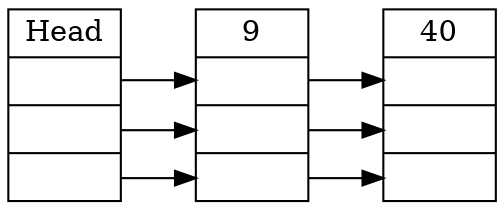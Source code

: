 digraph skip {
	rankdir=LR;
	nodesep=0
	node [shape=record, weight=4]

	H [label="Head|<0>|<1>|<2>"]

	40 [label="40|<0>|<1>|<2>"]
	9 [label="9|<0>|<1>|<2>"]

	H:0->9:0->40:0
	H:1->9:1->40:1
	H:2->9:2->40:2
}

